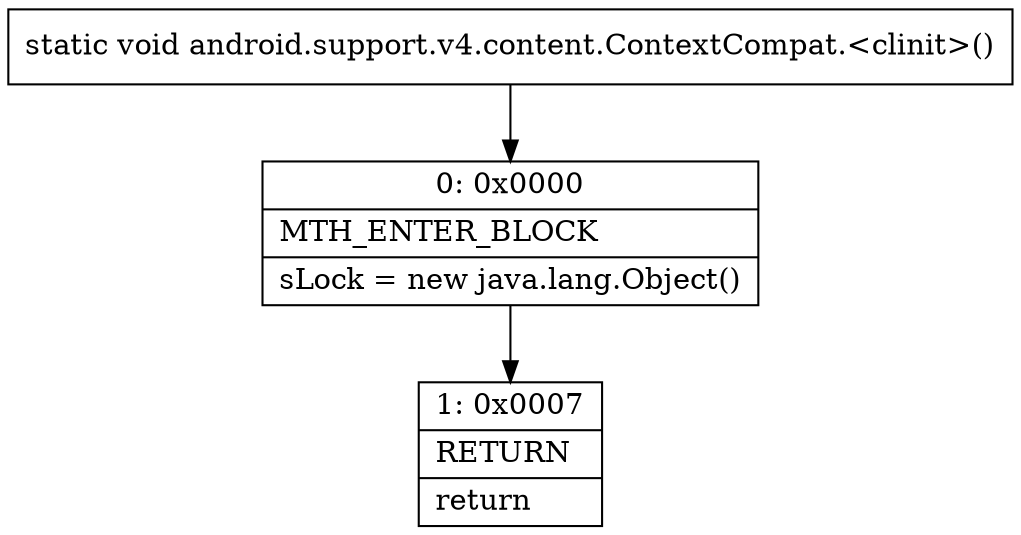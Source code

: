 digraph "CFG forandroid.support.v4.content.ContextCompat.\<clinit\>()V" {
Node_0 [shape=record,label="{0\:\ 0x0000|MTH_ENTER_BLOCK\l|sLock = new java.lang.Object()\l}"];
Node_1 [shape=record,label="{1\:\ 0x0007|RETURN\l|return\l}"];
MethodNode[shape=record,label="{static void android.support.v4.content.ContextCompat.\<clinit\>() }"];
MethodNode -> Node_0;
Node_0 -> Node_1;
}

